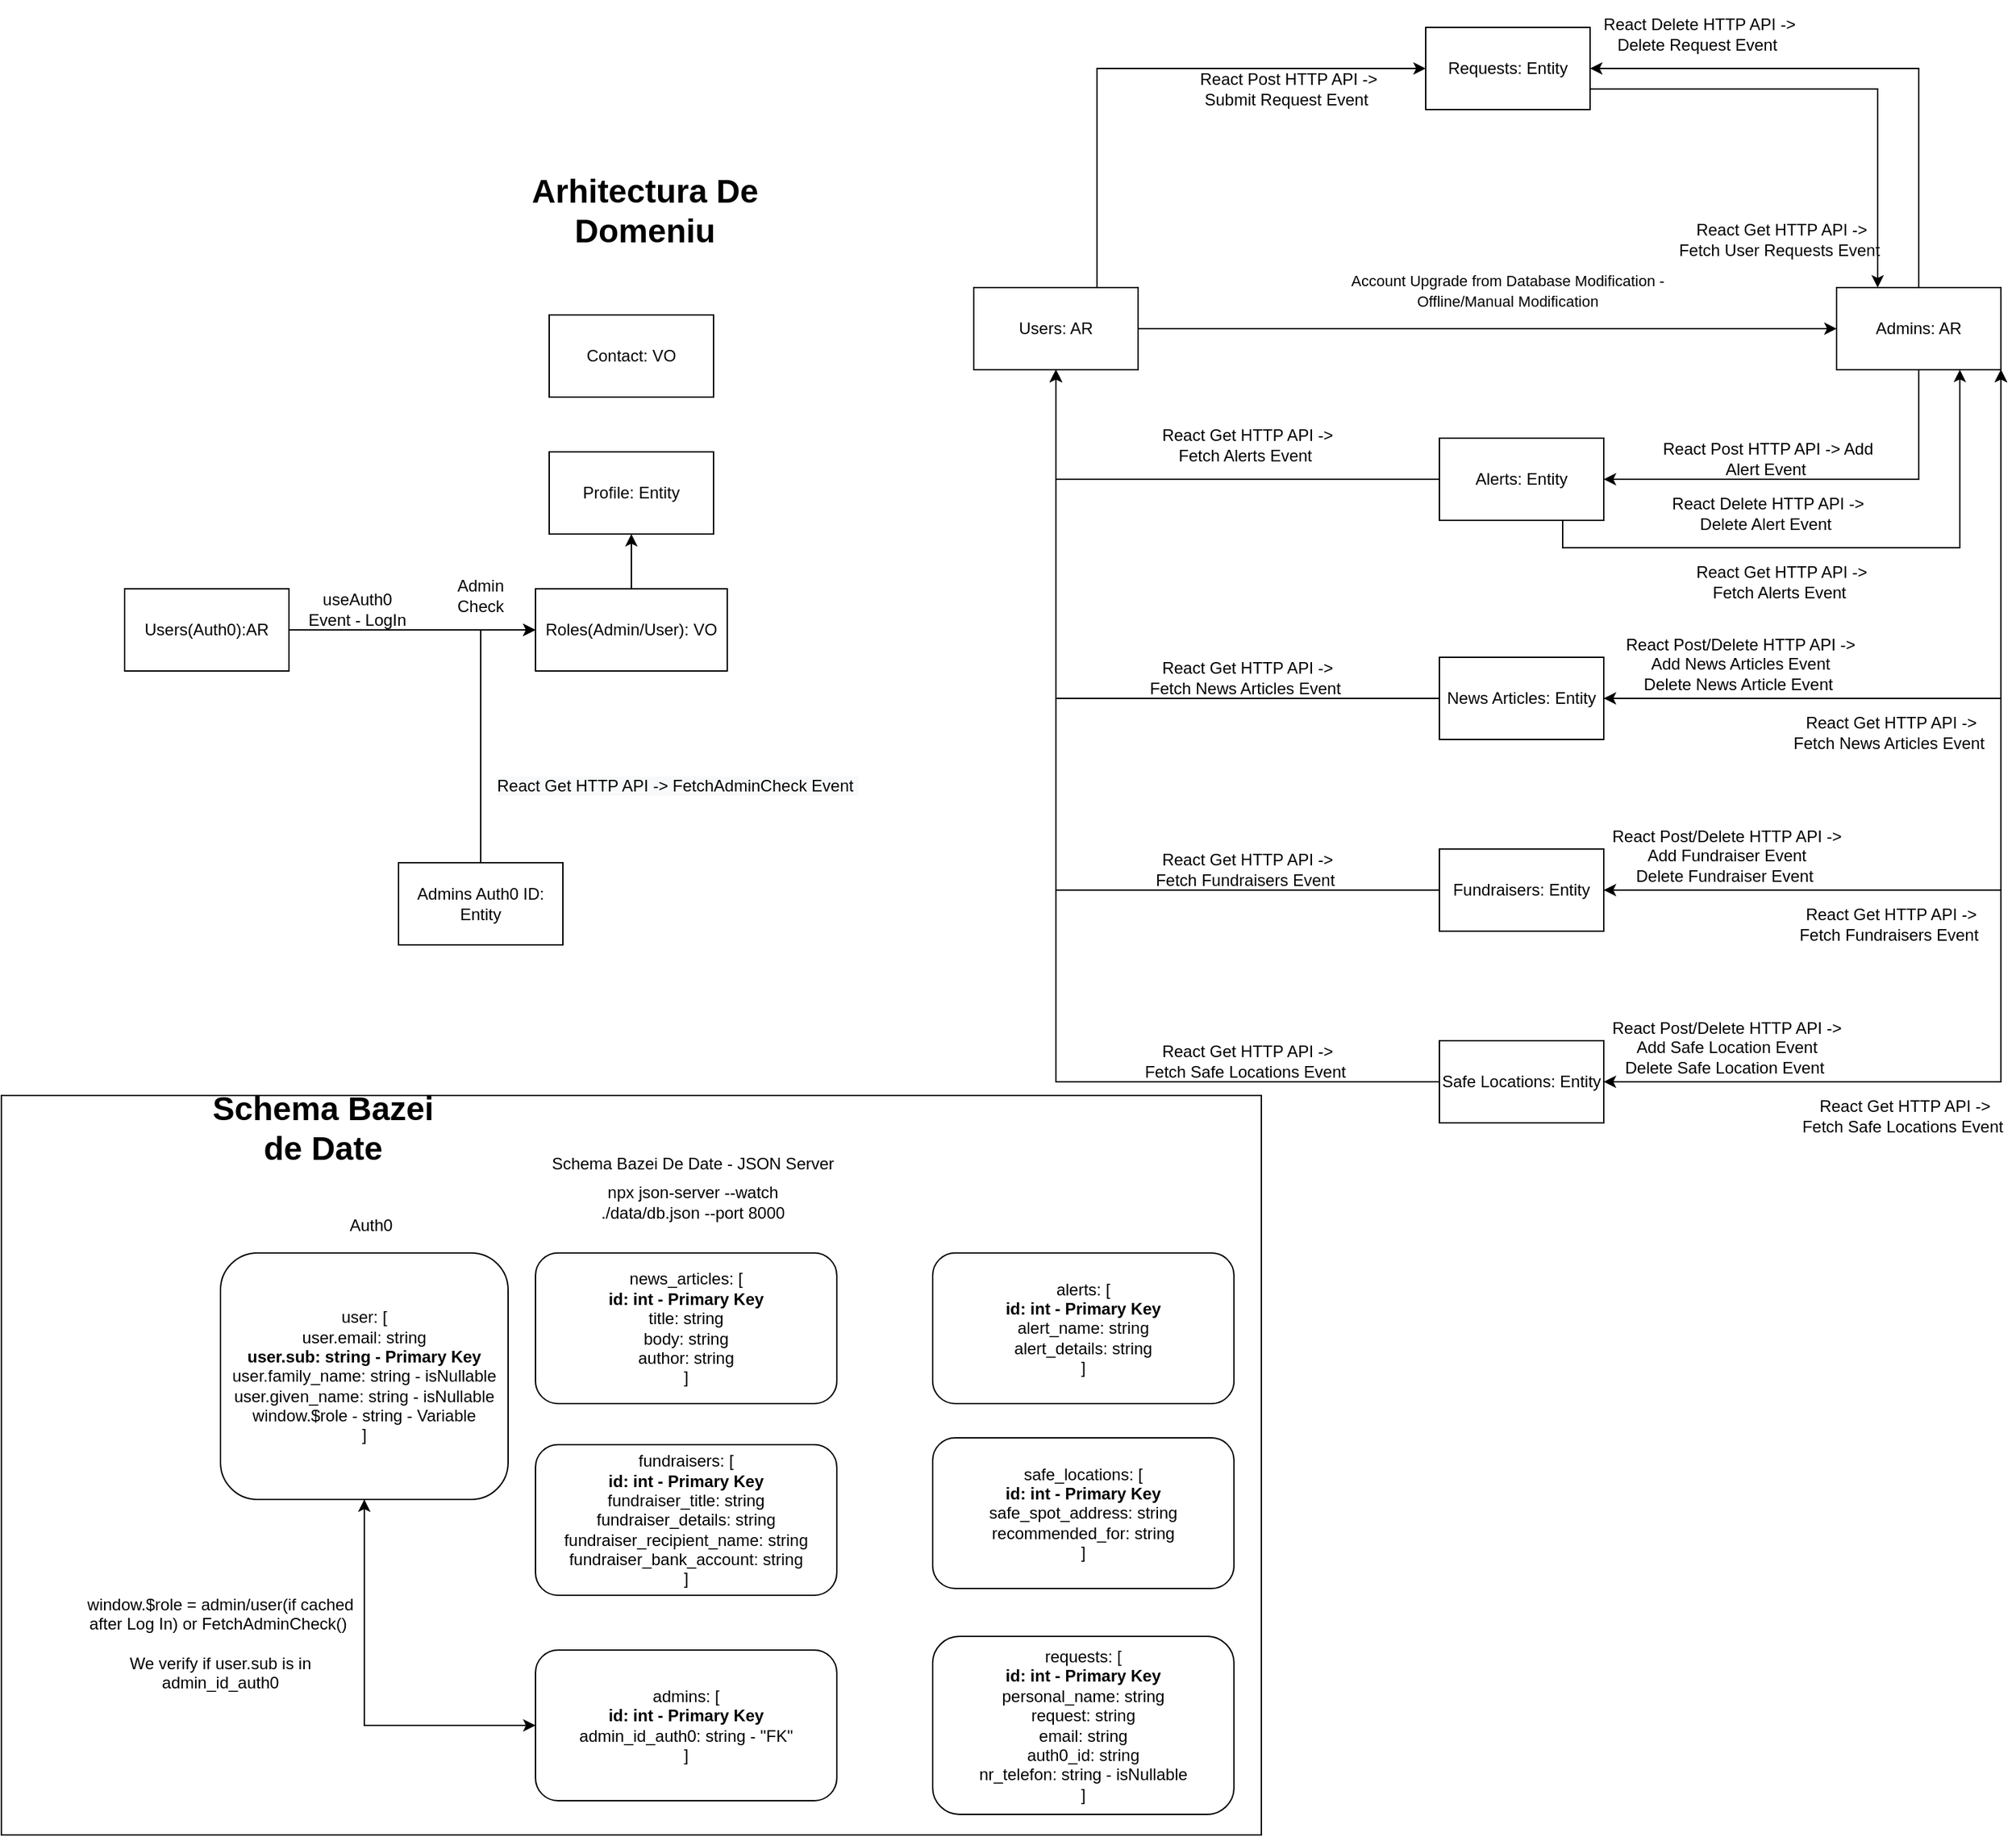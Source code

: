 <mxfile version="18.1.1" type="device"><diagram id="98mlpNE0hJ4wCpOzZNpE" name="Page-1"><mxGraphModel dx="2184" dy="2358" grid="1" gridSize="10" guides="1" tooltips="1" connect="1" arrows="1" fold="1" page="1" pageScale="1" pageWidth="850" pageHeight="1100" math="0" shadow="0"><root><mxCell id="0"/><mxCell id="1" parent="0"/><mxCell id="kooQwJ0IjG_5uRFcjbIl-1" value="news_articles: [&lt;br&gt;&lt;b&gt;id: int - Primary Key&lt;/b&gt;&lt;br&gt;title: string&lt;br&gt;body: string&lt;br&gt;author: string&lt;br&gt;]" style="rounded=1;whiteSpace=wrap;html=1;" vertex="1" parent="1"><mxGeometry x="410" y="175" width="220" height="110" as="geometry"/></mxCell><mxCell id="kooQwJ0IjG_5uRFcjbIl-2" value="Schema Bazei De Date - JSON Server" style="text;html=1;strokeColor=none;fillColor=none;align=center;verticalAlign=middle;whiteSpace=wrap;rounded=0;" vertex="1" parent="1"><mxGeometry x="415" y="60" width="220" height="100" as="geometry"/></mxCell><mxCell id="kooQwJ0IjG_5uRFcjbIl-3" value="fundraisers: [&lt;br&gt;&lt;b&gt;id: int - Primary Key&lt;/b&gt;&lt;br&gt;fundraiser_title: string&lt;br&gt;fundraiser_details: string&lt;br&gt;fundraiser_recipient_name: string&lt;br&gt;fundraiser_bank_account: string&lt;br&gt;]" style="rounded=1;whiteSpace=wrap;html=1;" vertex="1" parent="1"><mxGeometry x="410" y="315" width="220" height="110" as="geometry"/></mxCell><mxCell id="kooQwJ0IjG_5uRFcjbIl-13" style="edgeStyle=orthogonalEdgeStyle;rounded=0;orthogonalLoop=1;jettySize=auto;html=1;exitX=0;exitY=0.5;exitDx=0;exitDy=0;entryX=0.5;entryY=1;entryDx=0;entryDy=0;" edge="1" parent="1" source="kooQwJ0IjG_5uRFcjbIl-4" target="kooQwJ0IjG_5uRFcjbIl-11"><mxGeometry relative="1" as="geometry"/></mxCell><mxCell id="kooQwJ0IjG_5uRFcjbIl-4" value="admins: [&lt;br&gt;&lt;b&gt;id: int - Primary Key&lt;/b&gt;&lt;br&gt;admin_id_auth0: string - &quot;FK&quot;&lt;br&gt;]" style="rounded=1;whiteSpace=wrap;html=1;" vertex="1" parent="1"><mxGeometry x="410" y="465" width="220" height="110" as="geometry"/></mxCell><mxCell id="kooQwJ0IjG_5uRFcjbIl-5" value="alerts: [&lt;br&gt;&lt;b&gt;id: int - Primary Key&lt;/b&gt;&lt;br&gt;alert_name: string&lt;br&gt;alert_details: string&lt;br&gt;]" style="rounded=1;whiteSpace=wrap;html=1;" vertex="1" parent="1"><mxGeometry x="700" y="175" width="220" height="110" as="geometry"/></mxCell><mxCell id="kooQwJ0IjG_5uRFcjbIl-6" value="safe_locations: [&lt;br&gt;&lt;b&gt;id: int - Primary Key&lt;/b&gt;&lt;br&gt;safe_spot_address: string&lt;br&gt;recommended_for: string&lt;br&gt;]" style="rounded=1;whiteSpace=wrap;html=1;" vertex="1" parent="1"><mxGeometry x="700" y="310" width="220" height="110" as="geometry"/></mxCell><mxCell id="kooQwJ0IjG_5uRFcjbIl-7" value="requests: [&lt;br&gt;&lt;b&gt;id: int - Primary Key&lt;/b&gt;&lt;br&gt;personal_name: string&lt;br&gt;request: string&lt;br&gt;email: string&lt;br&gt;auth0_id: string&lt;br&gt;nr_telefon: string - isNullable&lt;br&gt;]" style="rounded=1;whiteSpace=wrap;html=1;" vertex="1" parent="1"><mxGeometry x="700" y="455" width="220" height="130" as="geometry"/></mxCell><mxCell id="kooQwJ0IjG_5uRFcjbIl-8" value="npx json-server --watch ./data/db.json --port 8000" style="text;html=1;strokeColor=none;fillColor=none;align=center;verticalAlign=middle;whiteSpace=wrap;rounded=0;" vertex="1" parent="1"><mxGeometry x="450" y="115" width="150" height="45" as="geometry"/></mxCell><mxCell id="kooQwJ0IjG_5uRFcjbIl-9" value="&lt;h1&gt;Arhitectura De Domeniu&lt;/h1&gt;" style="text;html=1;strokeColor=none;fillColor=none;spacing=5;spacingTop=-20;whiteSpace=wrap;overflow=hidden;rounded=0;align=center;" vertex="1" parent="1"><mxGeometry x="395" y="-620" width="190" height="120" as="geometry"/></mxCell><mxCell id="kooQwJ0IjG_5uRFcjbIl-10" value="Auth0" style="text;html=1;strokeColor=none;fillColor=none;align=center;verticalAlign=middle;whiteSpace=wrap;rounded=0;" vertex="1" parent="1"><mxGeometry x="260" y="140" width="60" height="30" as="geometry"/></mxCell><mxCell id="kooQwJ0IjG_5uRFcjbIl-12" style="edgeStyle=orthogonalEdgeStyle;rounded=0;orthogonalLoop=1;jettySize=auto;html=1;exitX=0.5;exitY=1;exitDx=0;exitDy=0;entryX=0;entryY=0.5;entryDx=0;entryDy=0;" edge="1" parent="1" source="kooQwJ0IjG_5uRFcjbIl-11" target="kooQwJ0IjG_5uRFcjbIl-4"><mxGeometry relative="1" as="geometry"/></mxCell><mxCell id="kooQwJ0IjG_5uRFcjbIl-11" value="user: [&lt;br&gt;user.email: string&lt;br&gt;&lt;b&gt;user.sub: string - Primary Key&lt;/b&gt;&lt;br&gt;user.family_name: string - isNullable&lt;br&gt;user.given_name: string - isNullable&lt;br&gt;window.$role - string - Variable&lt;br&gt;]" style="rounded=1;whiteSpace=wrap;html=1;" vertex="1" parent="1"><mxGeometry x="180" y="175" width="210" height="180" as="geometry"/></mxCell><mxCell id="kooQwJ0IjG_5uRFcjbIl-14" value="window.$role = admin/user(if cached after Log In) or FetchAdminCheck()&amp;nbsp;&lt;br&gt;&lt;br&gt;We verify if user.sub is in admin_id_auth0" style="text;html=1;strokeColor=none;fillColor=none;align=center;verticalAlign=middle;whiteSpace=wrap;rounded=0;" vertex="1" parent="1"><mxGeometry x="80" y="410" width="200" height="100" as="geometry"/></mxCell><mxCell id="kooQwJ0IjG_5uRFcjbIl-18" style="edgeStyle=orthogonalEdgeStyle;rounded=0;orthogonalLoop=1;jettySize=auto;html=1;exitX=1;exitY=0.5;exitDx=0;exitDy=0;entryX=0;entryY=0.5;entryDx=0;entryDy=0;" edge="1" parent="1" source="kooQwJ0IjG_5uRFcjbIl-15" target="kooQwJ0IjG_5uRFcjbIl-16"><mxGeometry relative="1" as="geometry"/></mxCell><mxCell id="kooQwJ0IjG_5uRFcjbIl-15" value="Users(Auth0):AR" style="rounded=0;whiteSpace=wrap;html=1;" vertex="1" parent="1"><mxGeometry x="110" y="-310" width="120" height="60" as="geometry"/></mxCell><mxCell id="kooQwJ0IjG_5uRFcjbIl-36" style="edgeStyle=orthogonalEdgeStyle;rounded=0;orthogonalLoop=1;jettySize=auto;html=1;exitX=0.5;exitY=0;exitDx=0;exitDy=0;entryX=0.5;entryY=1;entryDx=0;entryDy=0;" edge="1" parent="1" source="kooQwJ0IjG_5uRFcjbIl-16" target="kooQwJ0IjG_5uRFcjbIl-26"><mxGeometry relative="1" as="geometry"/></mxCell><mxCell id="kooQwJ0IjG_5uRFcjbIl-16" value="Roles(Admin/User): VO" style="rounded=0;whiteSpace=wrap;html=1;" vertex="1" parent="1"><mxGeometry x="410" y="-310" width="140" height="60" as="geometry"/></mxCell><mxCell id="kooQwJ0IjG_5uRFcjbIl-19" style="edgeStyle=orthogonalEdgeStyle;rounded=0;orthogonalLoop=1;jettySize=auto;html=1;exitX=0.5;exitY=0;exitDx=0;exitDy=0;entryX=0;entryY=0.5;entryDx=0;entryDy=0;" edge="1" parent="1" source="kooQwJ0IjG_5uRFcjbIl-17" target="kooQwJ0IjG_5uRFcjbIl-16"><mxGeometry relative="1" as="geometry"/></mxCell><mxCell id="kooQwJ0IjG_5uRFcjbIl-17" value="Admins Auth0 ID: Entity" style="rounded=0;whiteSpace=wrap;html=1;" vertex="1" parent="1"><mxGeometry x="310" y="-110" width="120" height="60" as="geometry"/></mxCell><mxCell id="kooQwJ0IjG_5uRFcjbIl-30" style="edgeStyle=orthogonalEdgeStyle;rounded=0;orthogonalLoop=1;jettySize=auto;html=1;exitX=0.5;exitY=0;exitDx=0;exitDy=0;entryX=1;entryY=0.5;entryDx=0;entryDy=0;" edge="1" parent="1" source="kooQwJ0IjG_5uRFcjbIl-20" target="kooQwJ0IjG_5uRFcjbIl-27"><mxGeometry relative="1" as="geometry"/></mxCell><mxCell id="kooQwJ0IjG_5uRFcjbIl-38" style="edgeStyle=orthogonalEdgeStyle;rounded=0;orthogonalLoop=1;jettySize=auto;html=1;exitX=0.5;exitY=1;exitDx=0;exitDy=0;entryX=1;entryY=0.5;entryDx=0;entryDy=0;" edge="1" parent="1" source="kooQwJ0IjG_5uRFcjbIl-20" target="kooQwJ0IjG_5uRFcjbIl-37"><mxGeometry relative="1" as="geometry"/></mxCell><mxCell id="kooQwJ0IjG_5uRFcjbIl-51" style="edgeStyle=orthogonalEdgeStyle;rounded=0;orthogonalLoop=1;jettySize=auto;html=1;exitX=1;exitY=1;exitDx=0;exitDy=0;entryX=1;entryY=0.5;entryDx=0;entryDy=0;" edge="1" parent="1" source="kooQwJ0IjG_5uRFcjbIl-20" target="kooQwJ0IjG_5uRFcjbIl-46"><mxGeometry relative="1" as="geometry"/></mxCell><mxCell id="kooQwJ0IjG_5uRFcjbIl-61" style="edgeStyle=orthogonalEdgeStyle;rounded=0;orthogonalLoop=1;jettySize=auto;html=1;exitX=1;exitY=1;exitDx=0;exitDy=0;entryX=1;entryY=0.5;entryDx=0;entryDy=0;" edge="1" parent="1" source="kooQwJ0IjG_5uRFcjbIl-20" target="kooQwJ0IjG_5uRFcjbIl-47"><mxGeometry relative="1" as="geometry"/></mxCell><mxCell id="kooQwJ0IjG_5uRFcjbIl-63" style="edgeStyle=orthogonalEdgeStyle;rounded=0;orthogonalLoop=1;jettySize=auto;html=1;exitX=1;exitY=1;exitDx=0;exitDy=0;entryX=1;entryY=0.5;entryDx=0;entryDy=0;" edge="1" parent="1" source="kooQwJ0IjG_5uRFcjbIl-20" target="kooQwJ0IjG_5uRFcjbIl-48"><mxGeometry relative="1" as="geometry"/></mxCell><mxCell id="kooQwJ0IjG_5uRFcjbIl-20" value="Admins: AR" style="rounded=0;whiteSpace=wrap;html=1;" vertex="1" parent="1"><mxGeometry x="1360" y="-530" width="120" height="60" as="geometry"/></mxCell><mxCell id="kooQwJ0IjG_5uRFcjbIl-22" style="edgeStyle=orthogonalEdgeStyle;rounded=0;orthogonalLoop=1;jettySize=auto;html=1;entryX=0;entryY=0.5;entryDx=0;entryDy=0;" edge="1" parent="1" source="kooQwJ0IjG_5uRFcjbIl-21" target="kooQwJ0IjG_5uRFcjbIl-20"><mxGeometry relative="1" as="geometry"/></mxCell><mxCell id="kooQwJ0IjG_5uRFcjbIl-28" style="edgeStyle=orthogonalEdgeStyle;rounded=0;orthogonalLoop=1;jettySize=auto;html=1;exitX=0.75;exitY=0;exitDx=0;exitDy=0;entryX=0;entryY=0.5;entryDx=0;entryDy=0;" edge="1" parent="1" source="kooQwJ0IjG_5uRFcjbIl-21" target="kooQwJ0IjG_5uRFcjbIl-27"><mxGeometry relative="1" as="geometry"/></mxCell><mxCell id="kooQwJ0IjG_5uRFcjbIl-21" value="Users: AR" style="rounded=0;whiteSpace=wrap;html=1;" vertex="1" parent="1"><mxGeometry x="730" y="-530" width="120" height="60" as="geometry"/></mxCell><mxCell id="kooQwJ0IjG_5uRFcjbIl-24" value="&lt;br style=&quot;font-size: 11px;&quot;&gt;&lt;span style=&quot;font-size: 11px; background-color: rgb(255, 255, 255);&quot;&gt;Account Upgrade from Database Modification - Offline/Manual Modification&lt;/span&gt;" style="text;html=1;strokeColor=none;fillColor=none;align=center;verticalAlign=middle;whiteSpace=wrap;rounded=0;" vertex="1" parent="1"><mxGeometry x="1000" y="-560" width="240" height="50" as="geometry"/></mxCell><mxCell id="kooQwJ0IjG_5uRFcjbIl-25" value="Admin Check" style="text;html=1;strokeColor=none;fillColor=none;align=center;verticalAlign=middle;whiteSpace=wrap;rounded=0;" vertex="1" parent="1"><mxGeometry x="340" y="-320" width="60" height="30" as="geometry"/></mxCell><mxCell id="kooQwJ0IjG_5uRFcjbIl-26" value="Profile: Entity" style="rounded=0;whiteSpace=wrap;html=1;" vertex="1" parent="1"><mxGeometry x="420" y="-410" width="120" height="60" as="geometry"/></mxCell><mxCell id="kooQwJ0IjG_5uRFcjbIl-32" style="edgeStyle=orthogonalEdgeStyle;rounded=0;orthogonalLoop=1;jettySize=auto;html=1;exitX=1;exitY=0.75;exitDx=0;exitDy=0;entryX=0.25;entryY=0;entryDx=0;entryDy=0;" edge="1" parent="1" source="kooQwJ0IjG_5uRFcjbIl-27" target="kooQwJ0IjG_5uRFcjbIl-20"><mxGeometry relative="1" as="geometry"/></mxCell><mxCell id="kooQwJ0IjG_5uRFcjbIl-27" value="Requests: Entity" style="rounded=0;whiteSpace=wrap;html=1;" vertex="1" parent="1"><mxGeometry x="1060" y="-720" width="120" height="60" as="geometry"/></mxCell><mxCell id="kooQwJ0IjG_5uRFcjbIl-29" value="React Post HTTP API -&amp;gt; Submit Request Event&amp;nbsp;" style="text;html=1;strokeColor=none;fillColor=none;align=center;verticalAlign=middle;whiteSpace=wrap;rounded=0;" vertex="1" parent="1"><mxGeometry x="880" y="-690" width="160" height="30" as="geometry"/></mxCell><mxCell id="kooQwJ0IjG_5uRFcjbIl-31" value="React Delete HTTP API -&amp;gt; Delete Request Event&amp;nbsp;" style="text;html=1;strokeColor=none;fillColor=none;align=center;verticalAlign=middle;whiteSpace=wrap;rounded=0;" vertex="1" parent="1"><mxGeometry x="1180" y="-740" width="160" height="50" as="geometry"/></mxCell><mxCell id="kooQwJ0IjG_5uRFcjbIl-33" value="React Get HTTP API -&amp;gt; Fetch User Requests Event&amp;nbsp;" style="text;html=1;strokeColor=none;fillColor=none;align=center;verticalAlign=middle;whiteSpace=wrap;rounded=0;" vertex="1" parent="1"><mxGeometry x="1240" y="-590" width="160" height="50" as="geometry"/></mxCell><mxCell id="kooQwJ0IjG_5uRFcjbIl-34" value="&lt;span style=&quot;color: rgb(0, 0, 0); font-family: Helvetica; font-size: 12px; font-style: normal; font-variant-ligatures: normal; font-variant-caps: normal; font-weight: 400; letter-spacing: normal; orphans: 2; text-align: center; text-indent: 0px; text-transform: none; widows: 2; word-spacing: 0px; -webkit-text-stroke-width: 0px; background-color: rgb(248, 249, 250); text-decoration-thickness: initial; text-decoration-style: initial; text-decoration-color: initial; float: none; display: inline !important;&quot;&gt;React Get HTTP API -&amp;gt; FetchAdminCheck Event&amp;nbsp;&lt;/span&gt;" style="text;whiteSpace=wrap;html=1;" vertex="1" parent="1"><mxGeometry x="380" y="-180" width="280" height="30" as="geometry"/></mxCell><mxCell id="kooQwJ0IjG_5uRFcjbIl-35" value="useAuth0 Event - LogIn" style="text;html=1;strokeColor=none;fillColor=none;align=center;verticalAlign=middle;whiteSpace=wrap;rounded=0;" vertex="1" parent="1"><mxGeometry x="240" y="-310" width="80" height="30" as="geometry"/></mxCell><mxCell id="kooQwJ0IjG_5uRFcjbIl-40" style="edgeStyle=orthogonalEdgeStyle;rounded=0;orthogonalLoop=1;jettySize=auto;html=1;exitX=0;exitY=0.5;exitDx=0;exitDy=0;entryX=0.5;entryY=1;entryDx=0;entryDy=0;" edge="1" parent="1" source="kooQwJ0IjG_5uRFcjbIl-37" target="kooQwJ0IjG_5uRFcjbIl-21"><mxGeometry relative="1" as="geometry"/></mxCell><mxCell id="kooQwJ0IjG_5uRFcjbIl-44" style="edgeStyle=orthogonalEdgeStyle;rounded=0;orthogonalLoop=1;jettySize=auto;html=1;exitX=0.75;exitY=1;exitDx=0;exitDy=0;entryX=0.75;entryY=1;entryDx=0;entryDy=0;" edge="1" parent="1" source="kooQwJ0IjG_5uRFcjbIl-37" target="kooQwJ0IjG_5uRFcjbIl-20"><mxGeometry relative="1" as="geometry"/></mxCell><mxCell id="kooQwJ0IjG_5uRFcjbIl-37" value="Alerts: Entity" style="rounded=0;whiteSpace=wrap;html=1;" vertex="1" parent="1"><mxGeometry x="1070" y="-420" width="120" height="60" as="geometry"/></mxCell><mxCell id="kooQwJ0IjG_5uRFcjbIl-39" value="React Post HTTP API -&amp;gt; Add Alert Event&amp;nbsp;" style="text;html=1;strokeColor=none;fillColor=none;align=center;verticalAlign=middle;whiteSpace=wrap;rounded=0;" vertex="1" parent="1"><mxGeometry x="1230" y="-420" width="160" height="30" as="geometry"/></mxCell><mxCell id="kooQwJ0IjG_5uRFcjbIl-41" value="React Get HTTP API -&amp;gt; Fetch Alerts Event&amp;nbsp;" style="text;html=1;strokeColor=none;fillColor=none;align=center;verticalAlign=middle;whiteSpace=wrap;rounded=0;" vertex="1" parent="1"><mxGeometry x="850" y="-440" width="160" height="50" as="geometry"/></mxCell><mxCell id="kooQwJ0IjG_5uRFcjbIl-43" value="React Delete HTTP API -&amp;gt; Delete Alert Event&amp;nbsp;" style="text;html=1;strokeColor=none;fillColor=none;align=center;verticalAlign=middle;whiteSpace=wrap;rounded=0;" vertex="1" parent="1"><mxGeometry x="1230" y="-380" width="160" height="30" as="geometry"/></mxCell><mxCell id="kooQwJ0IjG_5uRFcjbIl-45" value="React Get HTTP API -&amp;gt; Fetch Alerts Event&amp;nbsp;" style="text;html=1;strokeColor=none;fillColor=none;align=center;verticalAlign=middle;whiteSpace=wrap;rounded=0;" vertex="1" parent="1"><mxGeometry x="1240" y="-340" width="160" height="50" as="geometry"/></mxCell><mxCell id="kooQwJ0IjG_5uRFcjbIl-49" style="edgeStyle=orthogonalEdgeStyle;rounded=0;orthogonalLoop=1;jettySize=auto;html=1;exitX=1;exitY=0.5;exitDx=0;exitDy=0;entryX=1;entryY=1;entryDx=0;entryDy=0;" edge="1" parent="1" source="kooQwJ0IjG_5uRFcjbIl-46" target="kooQwJ0IjG_5uRFcjbIl-20"><mxGeometry relative="1" as="geometry"/></mxCell><mxCell id="kooQwJ0IjG_5uRFcjbIl-53" style="edgeStyle=orthogonalEdgeStyle;rounded=0;orthogonalLoop=1;jettySize=auto;html=1;exitX=0;exitY=0.5;exitDx=0;exitDy=0;entryX=0.5;entryY=1;entryDx=0;entryDy=0;" edge="1" parent="1" source="kooQwJ0IjG_5uRFcjbIl-46" target="kooQwJ0IjG_5uRFcjbIl-21"><mxGeometry relative="1" as="geometry"/></mxCell><mxCell id="kooQwJ0IjG_5uRFcjbIl-46" value="News Articles: Entity" style="rounded=0;whiteSpace=wrap;html=1;" vertex="1" parent="1"><mxGeometry x="1070" y="-260" width="120" height="60" as="geometry"/></mxCell><mxCell id="kooQwJ0IjG_5uRFcjbIl-55" style="edgeStyle=orthogonalEdgeStyle;rounded=0;orthogonalLoop=1;jettySize=auto;html=1;exitX=0;exitY=0.5;exitDx=0;exitDy=0;entryX=0.5;entryY=1;entryDx=0;entryDy=0;" edge="1" parent="1" source="kooQwJ0IjG_5uRFcjbIl-47" target="kooQwJ0IjG_5uRFcjbIl-21"><mxGeometry relative="1" as="geometry"/></mxCell><mxCell id="kooQwJ0IjG_5uRFcjbIl-60" style="edgeStyle=orthogonalEdgeStyle;rounded=0;orthogonalLoop=1;jettySize=auto;html=1;exitX=1;exitY=0.5;exitDx=0;exitDy=0;entryX=1;entryY=1;entryDx=0;entryDy=0;" edge="1" parent="1" source="kooQwJ0IjG_5uRFcjbIl-47" target="kooQwJ0IjG_5uRFcjbIl-20"><mxGeometry relative="1" as="geometry"/></mxCell><mxCell id="kooQwJ0IjG_5uRFcjbIl-47" value="Fundraisers: Entity" style="rounded=0;whiteSpace=wrap;html=1;" vertex="1" parent="1"><mxGeometry x="1070" y="-120" width="120" height="60" as="geometry"/></mxCell><mxCell id="kooQwJ0IjG_5uRFcjbIl-57" style="edgeStyle=orthogonalEdgeStyle;rounded=0;orthogonalLoop=1;jettySize=auto;html=1;exitX=0;exitY=0.5;exitDx=0;exitDy=0;entryX=0.5;entryY=1;entryDx=0;entryDy=0;" edge="1" parent="1" source="kooQwJ0IjG_5uRFcjbIl-48" target="kooQwJ0IjG_5uRFcjbIl-21"><mxGeometry relative="1" as="geometry"/></mxCell><mxCell id="kooQwJ0IjG_5uRFcjbIl-62" style="edgeStyle=orthogonalEdgeStyle;rounded=0;orthogonalLoop=1;jettySize=auto;html=1;exitX=1;exitY=0.5;exitDx=0;exitDy=0;entryX=1;entryY=1;entryDx=0;entryDy=0;" edge="1" parent="1" source="kooQwJ0IjG_5uRFcjbIl-48" target="kooQwJ0IjG_5uRFcjbIl-20"><mxGeometry relative="1" as="geometry"/></mxCell><mxCell id="kooQwJ0IjG_5uRFcjbIl-48" value="Safe Locations: Entity" style="rounded=0;whiteSpace=wrap;html=1;" vertex="1" parent="1"><mxGeometry x="1070" y="20" width="120" height="60" as="geometry"/></mxCell><mxCell id="kooQwJ0IjG_5uRFcjbIl-50" value="React Get HTTP API -&amp;gt; Fetch News Articles Event&amp;nbsp;" style="text;html=1;strokeColor=none;fillColor=none;align=center;verticalAlign=middle;whiteSpace=wrap;rounded=0;" vertex="1" parent="1"><mxGeometry x="1320" y="-230" width="160" height="50" as="geometry"/></mxCell><mxCell id="kooQwJ0IjG_5uRFcjbIl-52" value="React Post/Delete HTTP API -&amp;gt; &lt;br&gt;Add News Articles Event&lt;br&gt;Delete News Article Event&amp;nbsp;" style="text;html=1;strokeColor=none;fillColor=none;align=center;verticalAlign=middle;whiteSpace=wrap;rounded=0;" vertex="1" parent="1"><mxGeometry x="1200" y="-280" width="180" height="50" as="geometry"/></mxCell><mxCell id="kooQwJ0IjG_5uRFcjbIl-54" value="React Get HTTP API -&amp;gt; Fetch News Articles Event&amp;nbsp;" style="text;html=1;strokeColor=none;fillColor=none;align=center;verticalAlign=middle;whiteSpace=wrap;rounded=0;" vertex="1" parent="1"><mxGeometry x="850" y="-270" width="160" height="50" as="geometry"/></mxCell><mxCell id="kooQwJ0IjG_5uRFcjbIl-56" value="React Get HTTP API -&amp;gt; Fetch Fundraisers Event&amp;nbsp;" style="text;html=1;strokeColor=none;fillColor=none;align=center;verticalAlign=middle;whiteSpace=wrap;rounded=0;" vertex="1" parent="1"><mxGeometry x="850" y="-130" width="160" height="50" as="geometry"/></mxCell><mxCell id="kooQwJ0IjG_5uRFcjbIl-58" value="React Get HTTP API -&amp;gt; Fetch Safe Locations Event&amp;nbsp;" style="text;html=1;strokeColor=none;fillColor=none;align=center;verticalAlign=middle;whiteSpace=wrap;rounded=0;" vertex="1" parent="1"><mxGeometry x="850" y="10" width="160" height="50" as="geometry"/></mxCell><mxCell id="kooQwJ0IjG_5uRFcjbIl-59" value="Contact: VO" style="rounded=0;whiteSpace=wrap;html=1;" vertex="1" parent="1"><mxGeometry x="420" y="-510" width="120" height="60" as="geometry"/></mxCell><mxCell id="kooQwJ0IjG_5uRFcjbIl-64" value="React Get HTTP API -&amp;gt; Fetch Fundraisers Event&amp;nbsp;" style="text;html=1;strokeColor=none;fillColor=none;align=center;verticalAlign=middle;whiteSpace=wrap;rounded=0;" vertex="1" parent="1"><mxGeometry x="1320" y="-90" width="160" height="50" as="geometry"/></mxCell><mxCell id="kooQwJ0IjG_5uRFcjbIl-65" value="React Get HTTP API -&amp;gt; Fetch Safe Locations Event&amp;nbsp;" style="text;html=1;strokeColor=none;fillColor=none;align=center;verticalAlign=middle;whiteSpace=wrap;rounded=0;" vertex="1" parent="1"><mxGeometry x="1330" y="50" width="160" height="50" as="geometry"/></mxCell><mxCell id="kooQwJ0IjG_5uRFcjbIl-66" value="React Post/Delete HTTP API -&amp;gt; &lt;br&gt;Add Fundraiser Event&lt;br&gt;Delete Fundraiser Event&amp;nbsp;" style="text;html=1;strokeColor=none;fillColor=none;align=center;verticalAlign=middle;whiteSpace=wrap;rounded=0;" vertex="1" parent="1"><mxGeometry x="1190" y="-140" width="180" height="50" as="geometry"/></mxCell><mxCell id="kooQwJ0IjG_5uRFcjbIl-67" value="React Post/Delete HTTP API -&amp;gt; &lt;br&gt;Add Safe Location Event&lt;br&gt;Delete Safe Location Event&amp;nbsp;" style="text;html=1;strokeColor=none;fillColor=none;align=center;verticalAlign=middle;whiteSpace=wrap;rounded=0;" vertex="1" parent="1"><mxGeometry x="1190" width="180" height="50" as="geometry"/></mxCell><mxCell id="kooQwJ0IjG_5uRFcjbIl-68" value="&lt;h1&gt;Schema Bazei de Date&lt;/h1&gt;" style="text;html=1;strokeColor=none;fillColor=none;spacing=5;spacingTop=-20;whiteSpace=wrap;overflow=hidden;rounded=0;align=center;" vertex="1" parent="1"><mxGeometry x="160" y="50" width="190" height="120" as="geometry"/></mxCell><mxCell id="kooQwJ0IjG_5uRFcjbIl-69" value="" style="rounded=0;whiteSpace=wrap;html=1;fillColor=none;" vertex="1" parent="1"><mxGeometry x="20" y="60" width="920" height="540" as="geometry"/></mxCell></root></mxGraphModel></diagram></mxfile>